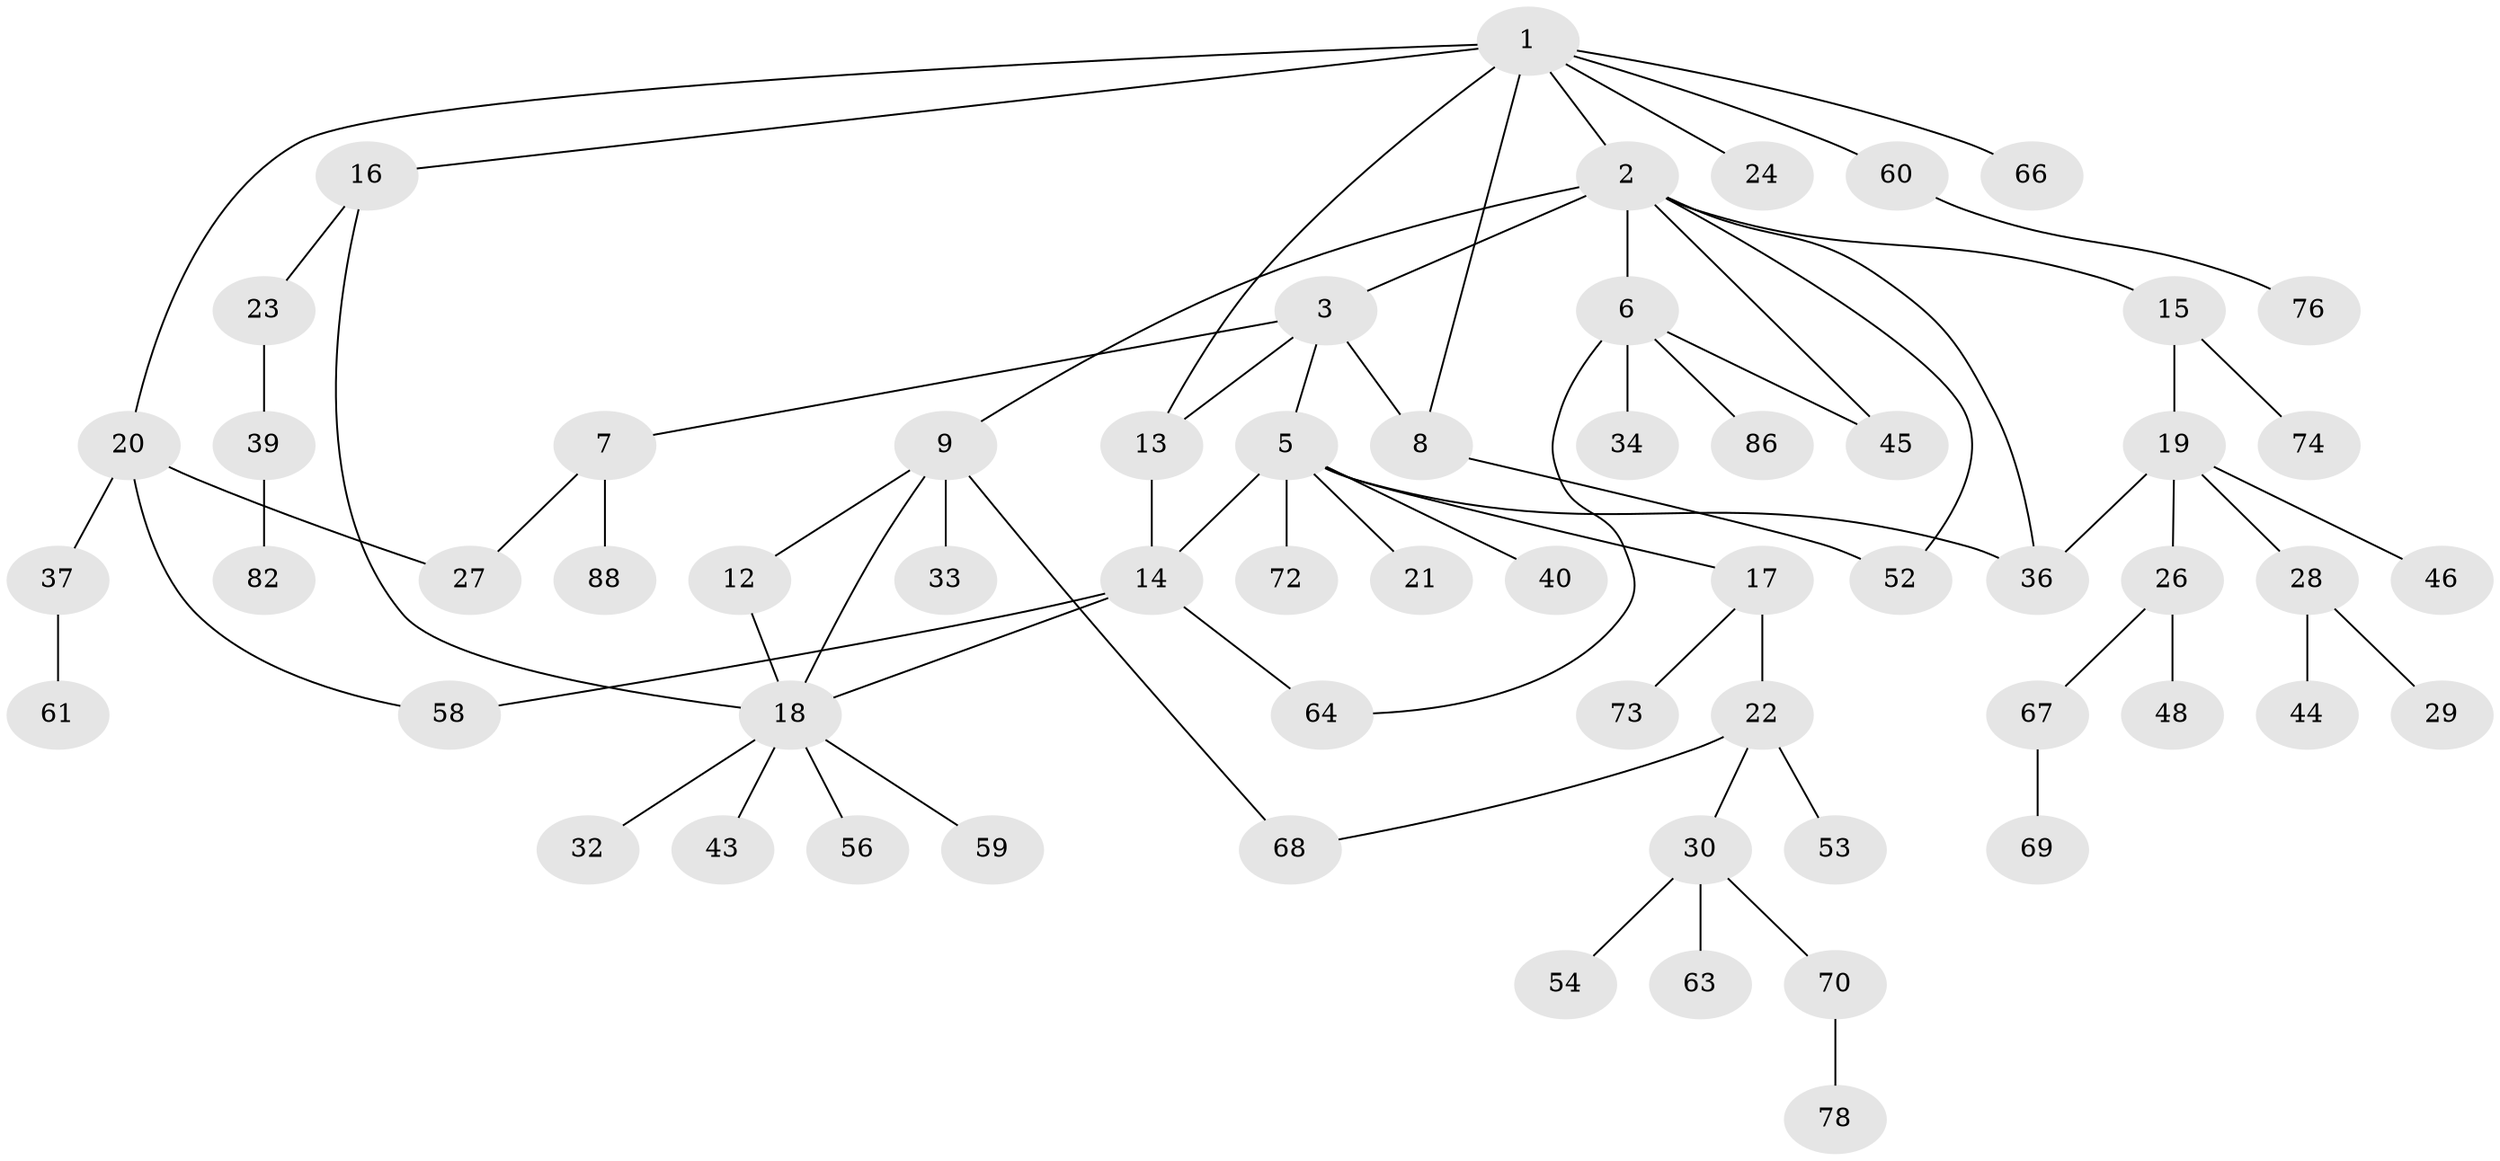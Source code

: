 // Generated by graph-tools (version 1.1) at 2025/51/02/27/25 19:51:37]
// undirected, 61 vertices, 74 edges
graph export_dot {
graph [start="1"]
  node [color=gray90,style=filled];
  1 [super="+4"];
  2 [super="+55"];
  3 [super="+75"];
  5 [super="+11"];
  6 [super="+79"];
  7 [super="+65"];
  8 [super="+10"];
  9 [super="+31"];
  12 [super="+38"];
  13;
  14 [super="+25"];
  15 [super="+87"];
  16;
  17 [super="+41"];
  18 [super="+50"];
  19 [super="+81"];
  20 [super="+35"];
  21;
  22 [super="+49"];
  23 [super="+84"];
  24;
  26 [super="+47"];
  27;
  28 [super="+42"];
  29;
  30 [super="+62"];
  32 [super="+51"];
  33;
  34;
  36 [super="+80"];
  37;
  39;
  40;
  43 [super="+57"];
  44;
  45;
  46;
  48;
  52 [super="+83"];
  53;
  54;
  56;
  58;
  59;
  60 [super="+85"];
  61;
  63;
  64 [super="+77"];
  66;
  67 [super="+71"];
  68;
  69;
  70;
  72;
  73;
  74;
  76;
  78;
  82;
  86;
  88;
  1 -- 2;
  1 -- 8;
  1 -- 20;
  1 -- 24;
  1 -- 66;
  1 -- 16;
  1 -- 60;
  1 -- 13;
  2 -- 3;
  2 -- 6 [weight=2];
  2 -- 9;
  2 -- 15;
  2 -- 52;
  2 -- 36;
  2 -- 45;
  3 -- 5;
  3 -- 7;
  3 -- 13;
  3 -- 8;
  5 -- 21;
  5 -- 40;
  5 -- 72;
  5 -- 17;
  5 -- 36;
  5 -- 14 [weight=2];
  6 -- 34;
  6 -- 45;
  6 -- 64;
  6 -- 86;
  7 -- 88;
  7 -- 27;
  8 -- 52;
  9 -- 12;
  9 -- 33;
  9 -- 18;
  9 -- 68;
  12 -- 18;
  13 -- 14;
  14 -- 58;
  14 -- 64;
  14 -- 18;
  15 -- 19;
  15 -- 74;
  16 -- 18;
  16 -- 23;
  17 -- 22;
  17 -- 73;
  18 -- 32;
  18 -- 43;
  18 -- 56;
  18 -- 59;
  19 -- 26;
  19 -- 28;
  19 -- 46;
  19 -- 36;
  20 -- 27;
  20 -- 37;
  20 -- 58;
  22 -- 30;
  22 -- 53;
  22 -- 68;
  23 -- 39;
  26 -- 48;
  26 -- 67;
  28 -- 29;
  28 -- 44;
  30 -- 54;
  30 -- 63;
  30 -- 70;
  37 -- 61;
  39 -- 82;
  60 -- 76;
  67 -- 69;
  70 -- 78;
}
